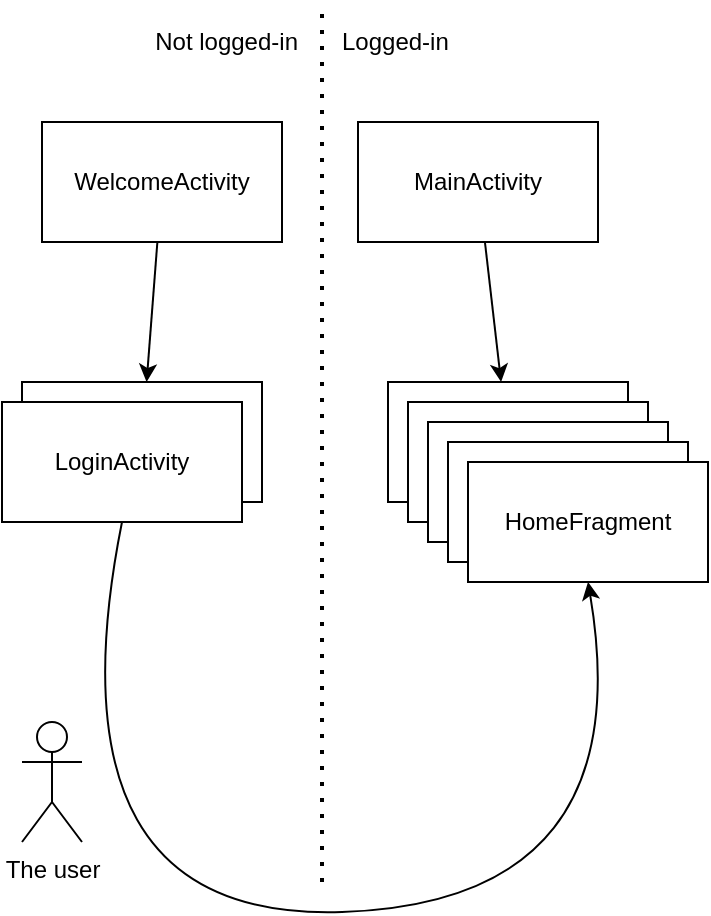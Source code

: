 <mxfile version="13.10.5" type="github">
  <diagram id="vnSreKOgDY3ID4QjmNT7" name="Page-1">
    <mxGraphModel dx="1662" dy="621" grid="1" gridSize="10" guides="1" tooltips="1" connect="1" arrows="1" fold="1" page="1" pageScale="1" pageWidth="850" pageHeight="1100" math="0" shadow="0">
      <root>
        <mxCell id="0" />
        <mxCell id="1" parent="0" />
        <mxCell id="vulZ_JFEH84F024nTpnq-3" value="" style="rounded=0;orthogonalLoop=1;jettySize=auto;html=1;" edge="1" parent="1" source="vulZ_JFEH84F024nTpnq-1" target="vulZ_JFEH84F024nTpnq-2">
          <mxGeometry relative="1" as="geometry" />
        </mxCell>
        <mxCell id="vulZ_JFEH84F024nTpnq-1" value="WelcomeActivity" style="rounded=0;whiteSpace=wrap;html=1;" vertex="1" parent="1">
          <mxGeometry x="180" y="100" width="120" height="60" as="geometry" />
        </mxCell>
        <mxCell id="vulZ_JFEH84F024nTpnq-2" value="" style="whiteSpace=wrap;html=1;rounded=0;" vertex="1" parent="1">
          <mxGeometry x="170" y="230" width="120" height="60" as="geometry" />
        </mxCell>
        <mxCell id="vulZ_JFEH84F024nTpnq-8" value="" style="edgeStyle=none;rounded=0;orthogonalLoop=1;jettySize=auto;html=1;" edge="1" parent="1" source="vulZ_JFEH84F024nTpnq-4" target="vulZ_JFEH84F024nTpnq-7">
          <mxGeometry relative="1" as="geometry" />
        </mxCell>
        <mxCell id="vulZ_JFEH84F024nTpnq-4" value="MainActivity" style="whiteSpace=wrap;html=1;rounded=0;" vertex="1" parent="1">
          <mxGeometry x="338" y="100" width="120" height="60" as="geometry" />
        </mxCell>
        <mxCell id="vulZ_JFEH84F024nTpnq-6" value="LoginActivity" style="whiteSpace=wrap;html=1;rounded=0;" vertex="1" parent="1">
          <mxGeometry x="160" y="240" width="120" height="60" as="geometry" />
        </mxCell>
        <mxCell id="vulZ_JFEH84F024nTpnq-7" value="" style="whiteSpace=wrap;html=1;rounded=0;" vertex="1" parent="1">
          <mxGeometry x="353" y="230" width="120" height="60" as="geometry" />
        </mxCell>
        <mxCell id="vulZ_JFEH84F024nTpnq-9" value="" style="whiteSpace=wrap;html=1;rounded=0;" vertex="1" parent="1">
          <mxGeometry x="363" y="240" width="120" height="60" as="geometry" />
        </mxCell>
        <mxCell id="vulZ_JFEH84F024nTpnq-10" value="" style="whiteSpace=wrap;html=1;rounded=0;" vertex="1" parent="1">
          <mxGeometry x="373" y="250" width="120" height="60" as="geometry" />
        </mxCell>
        <mxCell id="vulZ_JFEH84F024nTpnq-11" value="" style="whiteSpace=wrap;html=1;rounded=0;" vertex="1" parent="1">
          <mxGeometry x="383" y="260" width="120" height="60" as="geometry" />
        </mxCell>
        <mxCell id="vulZ_JFEH84F024nTpnq-12" value="HomeFragment" style="whiteSpace=wrap;html=1;rounded=0;" vertex="1" parent="1">
          <mxGeometry x="393" y="270" width="120" height="60" as="geometry" />
        </mxCell>
        <mxCell id="vulZ_JFEH84F024nTpnq-15" value="" style="endArrow=none;dashed=1;html=1;dashPattern=1 3;strokeWidth=2;" edge="1" parent="1">
          <mxGeometry width="50" height="50" relative="1" as="geometry">
            <mxPoint x="320" y="480" as="sourcePoint" />
            <mxPoint x="320" y="40" as="targetPoint" />
          </mxGeometry>
        </mxCell>
        <mxCell id="vulZ_JFEH84F024nTpnq-16" value="&lt;div align=&quot;right&quot;&gt;Not logged-in&lt;br&gt;&lt;/div&gt;" style="text;html=1;strokeColor=none;fillColor=none;align=right;verticalAlign=middle;whiteSpace=wrap;rounded=0;" vertex="1" parent="1">
          <mxGeometry x="180" y="50" width="130" height="20" as="geometry" />
        </mxCell>
        <mxCell id="vulZ_JFEH84F024nTpnq-17" value="&lt;div align=&quot;left&quot;&gt;Logged-in&lt;/div&gt;" style="text;html=1;strokeColor=none;fillColor=none;align=left;verticalAlign=middle;whiteSpace=wrap;rounded=0;" vertex="1" parent="1">
          <mxGeometry x="328" y="50" width="130" height="20" as="geometry" />
        </mxCell>
        <mxCell id="vulZ_JFEH84F024nTpnq-19" value="" style="curved=1;endArrow=classic;html=1;exitX=0.5;exitY=1;exitDx=0;exitDy=0;entryX=0.5;entryY=1;entryDx=0;entryDy=0;" edge="1" parent="1" source="vulZ_JFEH84F024nTpnq-6" target="vulZ_JFEH84F024nTpnq-12">
          <mxGeometry width="50" height="50" relative="1" as="geometry">
            <mxPoint x="310" y="470" as="sourcePoint" />
            <mxPoint x="360" y="420" as="targetPoint" />
            <Array as="points">
              <mxPoint x="180" y="500" />
              <mxPoint x="480" y="490" />
            </Array>
          </mxGeometry>
        </mxCell>
        <mxCell id="vulZ_JFEH84F024nTpnq-20" value="The user" style="shape=umlActor;verticalLabelPosition=bottom;verticalAlign=top;html=1;outlineConnect=0;" vertex="1" parent="1">
          <mxGeometry x="170" y="400" width="30" height="60" as="geometry" />
        </mxCell>
      </root>
    </mxGraphModel>
  </diagram>
</mxfile>
